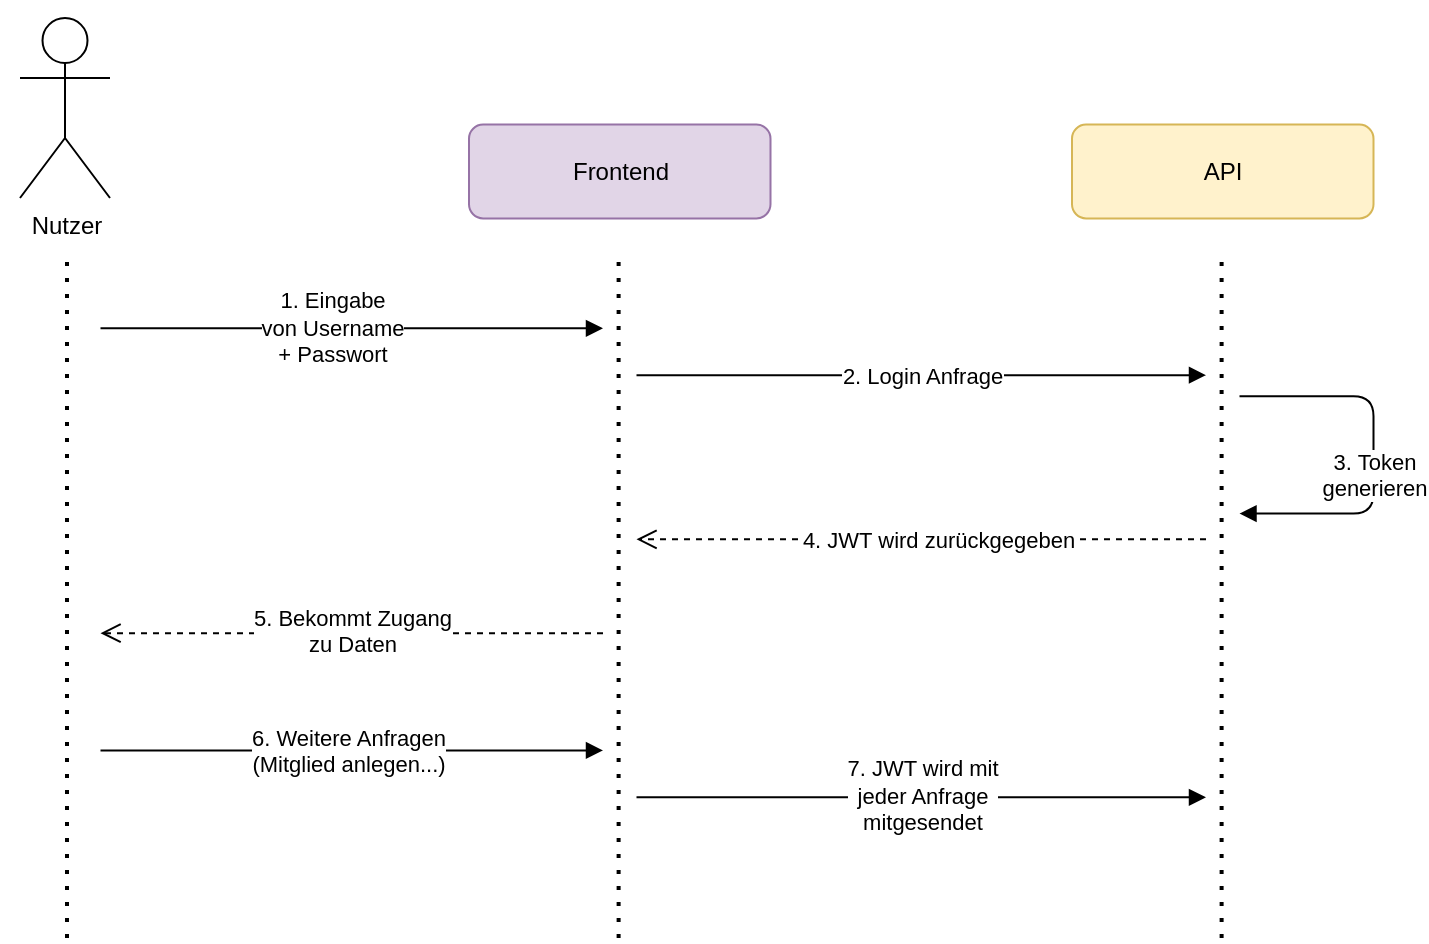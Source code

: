 <mxfile version="19.0.3" type="device"><diagram id="NoMFxTanE3n6AxAol22M" name="Page-1"><mxGraphModel dx="1133" dy="754" grid="1" gridSize="10" guides="1" tooltips="1" connect="1" arrows="1" fold="1" page="1" pageScale="1" pageWidth="800" pageHeight="175" math="0" shadow="0"><root><mxCell id="0"/><mxCell id="1" parent="0"/><mxCell id="zEspB-tBAiiuBX2CHbco-18" value="" style="group" vertex="1" connectable="0" parent="1"><mxGeometry x="51" y="25" width="686.75" height="469" as="geometry"/></mxCell><mxCell id="zEspB-tBAiiuBX2CHbco-4" value="" style="endArrow=none;dashed=1;html=1;dashPattern=1 3;strokeWidth=2;rounded=0;" edge="1" parent="zEspB-tBAiiuBX2CHbco-18"><mxGeometry width="50" height="50" relative="1" as="geometry"><mxPoint x="33.5" y="469" as="sourcePoint"/><mxPoint x="33.5" y="128.975" as="targetPoint"/></mxGeometry></mxCell><mxCell id="zEspB-tBAiiuBX2CHbco-5" value="Frontend" style="rounded=1;whiteSpace=wrap;html=1;fillColor=#e1d5e7;strokeColor=#9673a6;" vertex="1" parent="zEspB-tBAiiuBX2CHbco-18"><mxGeometry x="234.5" y="62.3" width="150.75" height="46.9" as="geometry"/></mxCell><mxCell id="zEspB-tBAiiuBX2CHbco-6" value="API" style="rounded=1;whiteSpace=wrap;html=1;fillColor=#fff2cc;strokeColor=#d6b656;" vertex="1" parent="zEspB-tBAiiuBX2CHbco-18"><mxGeometry x="536" y="62.3" width="150.75" height="46.9" as="geometry"/></mxCell><mxCell id="zEspB-tBAiiuBX2CHbco-7" value="" style="endArrow=none;dashed=1;html=1;dashPattern=1 3;strokeWidth=2;rounded=0;" edge="1" parent="zEspB-tBAiiuBX2CHbco-18"><mxGeometry width="50" height="50" relative="1" as="geometry"><mxPoint x="309.305" y="469" as="sourcePoint"/><mxPoint x="309.305" y="128.975" as="targetPoint"/></mxGeometry></mxCell><mxCell id="zEspB-tBAiiuBX2CHbco-8" value="" style="endArrow=none;dashed=1;html=1;dashPattern=1 3;strokeWidth=2;rounded=0;" edge="1" parent="zEspB-tBAiiuBX2CHbco-18"><mxGeometry width="50" height="50" relative="1" as="geometry"><mxPoint x="610.806" y="469" as="sourcePoint"/><mxPoint x="610.806" y="128.975" as="targetPoint"/></mxGeometry></mxCell><mxCell id="zEspB-tBAiiuBX2CHbco-9" value="1. Eingabe&lt;br&gt;von Username&lt;br&gt;+ Passwort" style="html=1;verticalAlign=bottom;endArrow=block;rounded=0;" edge="1" parent="zEspB-tBAiiuBX2CHbco-18"><mxGeometry x="-0.077" y="-22" width="80" relative="1" as="geometry"><mxPoint x="50.25" y="164.15" as="sourcePoint"/><mxPoint x="301.5" y="164.15" as="targetPoint"/><mxPoint as="offset"/></mxGeometry></mxCell><mxCell id="zEspB-tBAiiuBX2CHbco-11" value="2. Login Anfrage" style="html=1;verticalAlign=bottom;endArrow=block;rounded=0;" edge="1" parent="zEspB-tBAiiuBX2CHbco-18"><mxGeometry y="-9" width="80" relative="1" as="geometry"><mxPoint x="318.25" y="187.6" as="sourcePoint"/><mxPoint x="603" y="187.6" as="targetPoint"/><mxPoint as="offset"/></mxGeometry></mxCell><mxCell id="zEspB-tBAiiuBX2CHbco-12" value="3. Token&lt;br&gt;generieren" style="html=1;verticalAlign=bottom;endArrow=block;rounded=1;" edge="1" parent="zEspB-tBAiiuBX2CHbco-18"><mxGeometry x="0.262" width="80" relative="1" as="geometry"><mxPoint x="619.75" y="198.152" as="sourcePoint"/><mxPoint x="619.75" y="256.778" as="targetPoint"/><Array as="points"><mxPoint x="686.75" y="198.152"/><mxPoint x="686.75" y="256.778"/></Array><mxPoint as="offset"/></mxGeometry></mxCell><mxCell id="zEspB-tBAiiuBX2CHbco-14" value="4. JWT wird zurückgegeben" style="html=1;verticalAlign=bottom;endArrow=open;dashed=1;endSize=8;rounded=1;" edge="1" parent="zEspB-tBAiiuBX2CHbco-18"><mxGeometry x="-0.059" y="9" relative="1" as="geometry"><mxPoint x="603" y="269.675" as="sourcePoint"/><mxPoint x="318.25" y="269.675" as="targetPoint"/><mxPoint as="offset"/></mxGeometry></mxCell><mxCell id="zEspB-tBAiiuBX2CHbco-15" value="5. Bekommt Zugang&lt;br&gt;zu Daten" style="html=1;verticalAlign=bottom;endArrow=open;dashed=1;endSize=8;rounded=1;" edge="1" parent="zEspB-tBAiiuBX2CHbco-18"><mxGeometry y="14" relative="1" as="geometry"><mxPoint x="301.5" y="316.575" as="sourcePoint"/><mxPoint x="50.25" y="316.575" as="targetPoint"/><mxPoint as="offset"/></mxGeometry></mxCell><mxCell id="zEspB-tBAiiuBX2CHbco-16" value="6. Weitere Anfragen&lt;br&gt;(Mitglied anlegen...)" style="html=1;verticalAlign=bottom;endArrow=block;rounded=1;" edge="1" parent="zEspB-tBAiiuBX2CHbco-18"><mxGeometry x="-0.013" y="-16" width="80" relative="1" as="geometry"><mxPoint x="50.25" y="375.2" as="sourcePoint"/><mxPoint x="301.5" y="375.2" as="targetPoint"/><mxPoint as="offset"/></mxGeometry></mxCell><mxCell id="zEspB-tBAiiuBX2CHbco-17" value="7. JWT wird mit&lt;br&gt;jeder Anfrage&lt;br&gt;mitgesendet" style="html=1;verticalAlign=bottom;endArrow=block;rounded=1;" edge="1" parent="zEspB-tBAiiuBX2CHbco-18"><mxGeometry y="-21" width="80" relative="1" as="geometry"><mxPoint x="318.25" y="398.65" as="sourcePoint"/><mxPoint x="603" y="398.65" as="targetPoint"/><mxPoint as="offset"/></mxGeometry></mxCell><mxCell id="zEspB-tBAiiuBX2CHbco-1" value="Nutzer" style="shape=umlActor;verticalLabelPosition=bottom;verticalAlign=top;html=1;outlineConnect=0;" vertex="1" parent="zEspB-tBAiiuBX2CHbco-18"><mxGeometry x="10" y="9" width="45" height="90" as="geometry"/></mxCell></root></mxGraphModel></diagram></mxfile>
